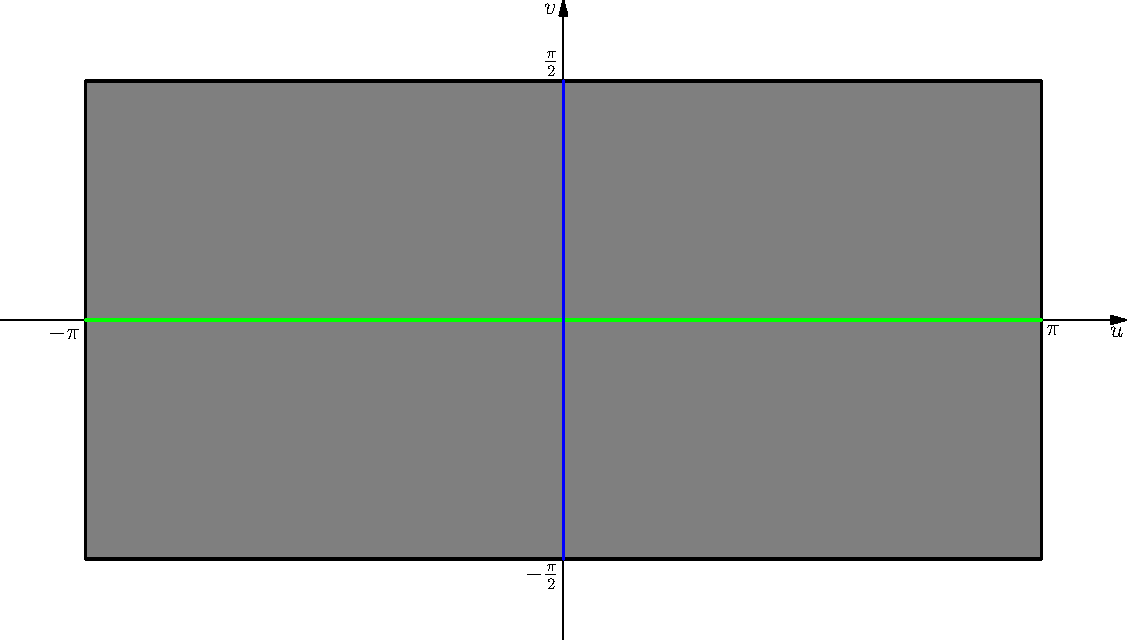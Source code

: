 import graph;
size(0,320);
usepackage("amsmath");

filldraw((-pi,-pi/2) -- (pi,-pi/2) -- (pi,pi/2) -- (-pi,pi/2) -- cycle, gray, black+linewidth(1.1));
draw((-pi,0) -- (pi,0), green+linewidth(1.1));
draw((0,-pi/2) -- (0,pi/2), blue+linewidth(1.1));

axes(xlabel="$u$", ylabel="$v$", min = (-3.7,-2.1), max = (3.7, 2.1), arrow=Arrow());
label("$-\pi$", (-pi,0), SW);
label("$\pi$", (pi,0), SE);
label("$-\frac{\pi}{2}$", (0,-pi/2), SW);
label("$\frac{\pi}{2}$", (0,pi/2), NW);
